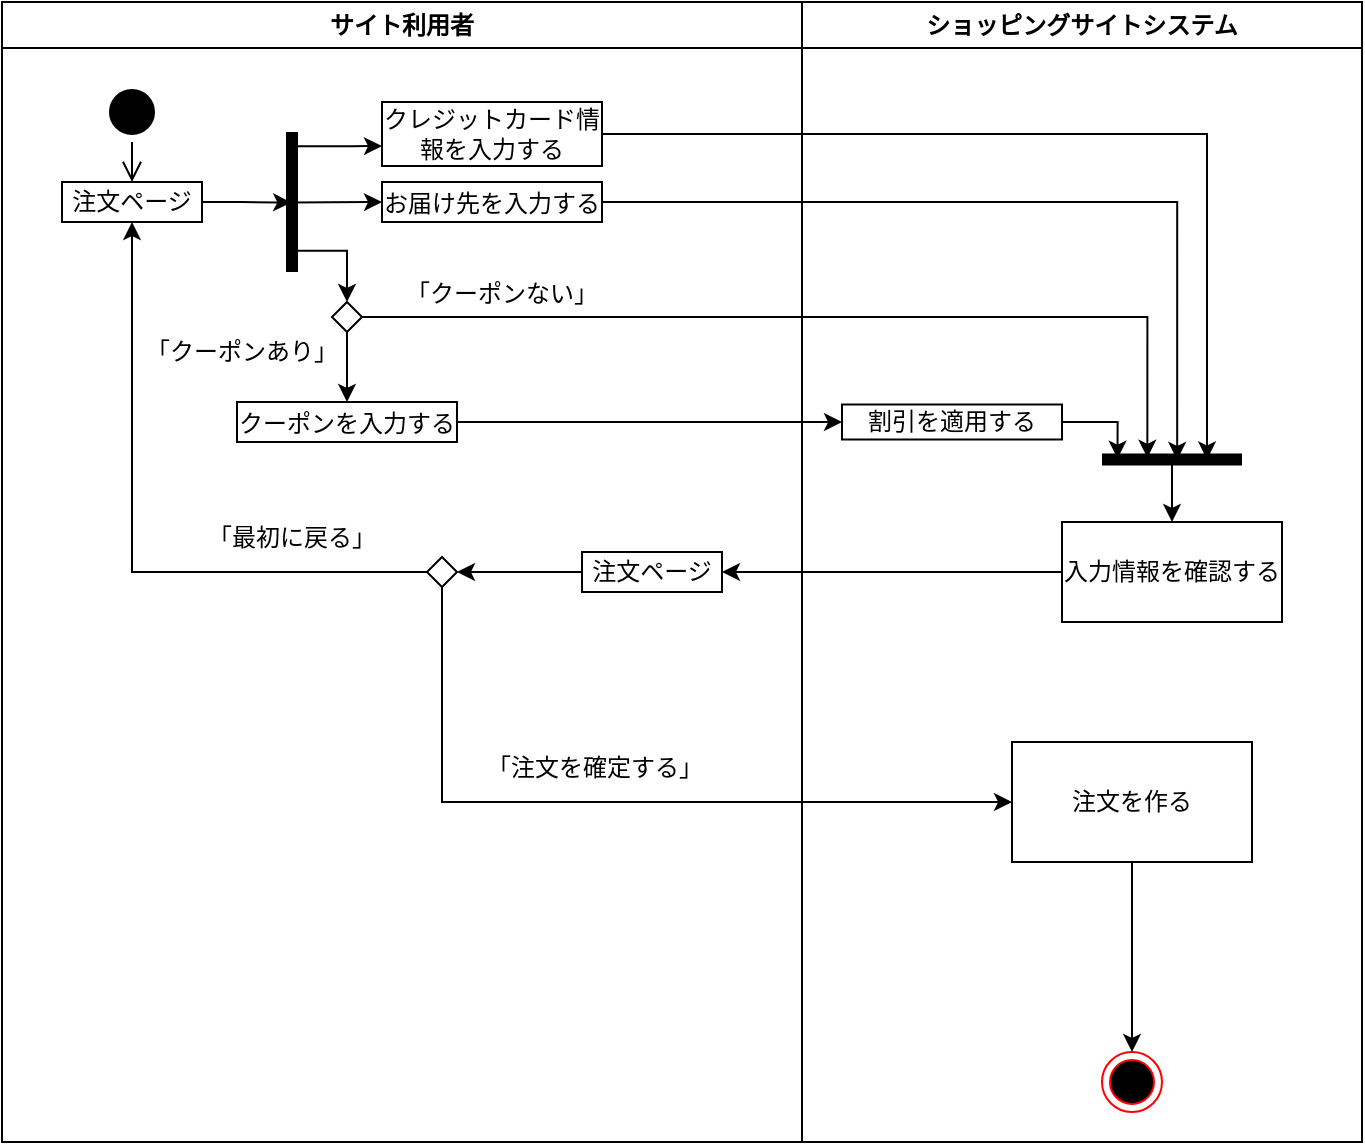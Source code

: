 <mxfile version="14.6.13" type="device"><diagram name="Page-1" id="e7e014a7-5840-1c2e-5031-d8a46d1fe8dd"><mxGraphModel dx="716" dy="529" grid="1" gridSize="10" guides="1" tooltips="1" connect="1" arrows="1" fold="1" page="1" pageScale="1" pageWidth="1169" pageHeight="826" background="#ffffff" math="0" shadow="0"><root><mxCell id="0"/><mxCell id="1" parent="0"/><mxCell id="2" value="サイト利用者" style="swimlane;whiteSpace=wrap;" parent="1" vertex="1"><mxGeometry x="20" y="30" width="400" height="570" as="geometry"/></mxCell><mxCell id="5" value="" style="ellipse;shape=startState;fillColor=#000000;" parent="2" vertex="1"><mxGeometry x="50" y="40" width="30" height="30" as="geometry"/></mxCell><mxCell id="6" value="" style="edgeStyle=elbowEdgeStyle;elbow=horizontal;verticalAlign=bottom;endArrow=open;endSize=8;endFill=1;rounded=0" parent="2" source="5" target="7" edge="1"><mxGeometry x="120" y="40" as="geometry"><mxPoint x="135" y="110" as="targetPoint"/></mxGeometry></mxCell><mxCell id="7" value="注文ページ" style="whiteSpace=wrap;" parent="2" vertex="1"><mxGeometry x="30" y="90" width="70" height="20" as="geometry"/></mxCell><mxCell id="8" value="クレジットカード情報を入力する" style="whiteSpace=wrap;" parent="2" vertex="1"><mxGeometry x="190" y="50" width="110" height="32" as="geometry"/></mxCell><mxCell id="9" value="" style="endArrow=classic;rounded=0;exitX=0.504;exitY=0.51;exitDx=0;exitDy=0;exitPerimeter=0;entryX=0;entryY=0.5;entryDx=0;entryDy=0;" parent="2" source="25" target="EPU7uIO6Ex4KSyryRr2V-47" edge="1"><mxGeometry relative="1" as="geometry"><mxPoint x="132" y="150" as="sourcePoint"/><mxPoint x="175" y="200" as="targetPoint"/></mxGeometry></mxCell><mxCell id="25" value="" style="shape=line;strokeWidth=6;rotation=90;" parent="2" vertex="1"><mxGeometry x="110" y="90" width="70" height="20" as="geometry"/></mxCell><mxCell id="EPU7uIO6Ex4KSyryRr2V-42" style="edgeStyle=orthogonalEdgeStyle;rounded=0;orthogonalLoop=1;jettySize=auto;html=1;exitX=1;exitY=0.5;exitDx=0;exitDy=0;entryX=0.504;entryY=0.52;entryDx=0;entryDy=0;entryPerimeter=0;" edge="1" parent="2" source="7" target="25"><mxGeometry relative="1" as="geometry"><mxPoint x="245" y="110" as="targetPoint"/></mxGeometry></mxCell><mxCell id="EPU7uIO6Ex4KSyryRr2V-44" style="edgeStyle=orthogonalEdgeStyle;rounded=0;orthogonalLoop=1;jettySize=auto;html=1;exitX=0.101;exitY=0.519;exitDx=0;exitDy=0;exitPerimeter=0;strokeColor=#000000;" edge="1" parent="2" source="25"><mxGeometry relative="1" as="geometry"><mxPoint x="190" y="72" as="targetPoint"/><mxPoint x="145" y="74.5" as="sourcePoint"/></mxGeometry></mxCell><mxCell id="EPU7uIO6Ex4KSyryRr2V-47" value="お届け先を入力する" style="" vertex="1" parent="2"><mxGeometry x="190" y="90" width="110" height="20" as="geometry"/></mxCell><mxCell id="EPU7uIO6Ex4KSyryRr2V-48" value="クーポンを入力する" style="" vertex="1" parent="2"><mxGeometry x="117.5" y="200" width="110" height="20" as="geometry"/></mxCell><mxCell id="EPU7uIO6Ex4KSyryRr2V-45" style="edgeStyle=orthogonalEdgeStyle;rounded=0;orthogonalLoop=1;jettySize=auto;html=1;strokeColor=#000000;entryX=0.5;entryY=0;entryDx=0;entryDy=0;exitX=0.848;exitY=0.407;exitDx=0;exitDy=0;exitPerimeter=0;" edge="1" parent="2" source="25" target="EPU7uIO6Ex4KSyryRr2V-49"><mxGeometry relative="1" as="geometry"><mxPoint x="340" y="130" as="targetPoint"/><mxPoint x="120" y="140" as="sourcePoint"/></mxGeometry></mxCell><mxCell id="EPU7uIO6Ex4KSyryRr2V-50" style="edgeStyle=orthogonalEdgeStyle;rounded=0;orthogonalLoop=1;jettySize=auto;html=1;exitX=0.5;exitY=1;exitDx=0;exitDy=0;entryX=0.5;entryY=0;entryDx=0;entryDy=0;strokeColor=#000000;" edge="1" parent="2" source="EPU7uIO6Ex4KSyryRr2V-49" target="EPU7uIO6Ex4KSyryRr2V-48"><mxGeometry relative="1" as="geometry"/></mxCell><mxCell id="EPU7uIO6Ex4KSyryRr2V-49" value="" style="rhombus;whiteSpace=wrap;html=1;strokeColor=#000000;fillColor=none;" vertex="1" parent="2"><mxGeometry x="165" y="150" width="15" height="15" as="geometry"/></mxCell><mxCell id="EPU7uIO6Ex4KSyryRr2V-54" value="「クーポンあり」" style="text;html=1;strokeColor=none;fillColor=none;align=center;verticalAlign=middle;whiteSpace=wrap;rounded=0;" vertex="1" parent="2"><mxGeometry x="70" y="165" width="100" height="20" as="geometry"/></mxCell><mxCell id="EPU7uIO6Ex4KSyryRr2V-55" value="「クーポンない」" style="text;html=1;strokeColor=none;fillColor=none;align=center;verticalAlign=middle;whiteSpace=wrap;rounded=0;" vertex="1" parent="2"><mxGeometry x="200" y="136" width="100" height="20" as="geometry"/></mxCell><mxCell id="EPU7uIO6Ex4KSyryRr2V-68" value="" style="rhombus;whiteSpace=wrap;html=1;" vertex="1" parent="2"><mxGeometry x="212.5" y="277.5" width="15" height="15" as="geometry"/></mxCell><mxCell id="EPU7uIO6Ex4KSyryRr2V-71" style="edgeStyle=orthogonalEdgeStyle;rounded=0;orthogonalLoop=1;jettySize=auto;html=1;exitX=0;exitY=0.5;exitDx=0;exitDy=0;entryX=0.5;entryY=1;entryDx=0;entryDy=0;strokeColor=#000000;" edge="1" parent="2" source="EPU7uIO6Ex4KSyryRr2V-68" target="7"><mxGeometry relative="1" as="geometry"/></mxCell><mxCell id="EPU7uIO6Ex4KSyryRr2V-73" value="「注文を確定する」" style="text;html=1;strokeColor=none;fillColor=none;align=center;verticalAlign=middle;whiteSpace=wrap;rounded=0;" vertex="1" parent="2"><mxGeometry x="240" y="373" width="112.5" height="20" as="geometry"/></mxCell><mxCell id="EPU7uIO6Ex4KSyryRr2V-76" style="edgeStyle=orthogonalEdgeStyle;rounded=0;orthogonalLoop=1;jettySize=auto;html=1;exitX=0;exitY=0.5;exitDx=0;exitDy=0;entryX=1;entryY=0.5;entryDx=0;entryDy=0;strokeColor=#000000;" edge="1" parent="2" source="EPU7uIO6Ex4KSyryRr2V-75" target="EPU7uIO6Ex4KSyryRr2V-68"><mxGeometry relative="1" as="geometry"/></mxCell><mxCell id="EPU7uIO6Ex4KSyryRr2V-75" value="注文ページ" style="whiteSpace=wrap;" vertex="1" parent="2"><mxGeometry x="290" y="275" width="70" height="20" as="geometry"/></mxCell><mxCell id="EPU7uIO6Ex4KSyryRr2V-74" value="「最初に戻る」" style="text;html=1;strokeColor=none;fillColor=none;align=center;verticalAlign=middle;whiteSpace=wrap;rounded=0;" vertex="1" parent="2"><mxGeometry x="100" y="257.5" width="90" height="20" as="geometry"/></mxCell><mxCell id="3" value="ショッピングサイトシステム" style="swimlane;whiteSpace=wrap;" parent="1" vertex="1"><mxGeometry x="420" y="30" width="280" height="570" as="geometry"/></mxCell><mxCell id="EPU7uIO6Ex4KSyryRr2V-57" value="割引を適用する" style="rounded=0;whiteSpace=wrap;html=1;strokeColor=#000000;fillColor=none;" vertex="1" parent="3"><mxGeometry x="20" y="201.25" width="110" height="17.5" as="geometry"/></mxCell><mxCell id="10" value="入力情報を確認する" style="whiteSpace=wrap;" parent="3" vertex="1"><mxGeometry x="130" y="260" width="110" height="50" as="geometry"/></mxCell><mxCell id="EPU7uIO6Ex4KSyryRr2V-77" value="注文を作る" style="whiteSpace=wrap;html=1;" vertex="1" parent="3"><mxGeometry x="105" y="370" width="120" height="60" as="geometry"/></mxCell><mxCell id="EPU7uIO6Ex4KSyryRr2V-81" value="" style="ellipse;html=1;shape=endState;fillColor=#000000;strokeColor=#ff0000;" vertex="1" parent="3"><mxGeometry x="150" y="525" width="30" height="30" as="geometry"/></mxCell><mxCell id="EPU7uIO6Ex4KSyryRr2V-80" value="" style="edgeStyle=orthogonalEdgeStyle;rounded=0;orthogonalLoop=1;jettySize=auto;html=1;strokeColor=#000000;" edge="1" parent="3" source="EPU7uIO6Ex4KSyryRr2V-77"><mxGeometry relative="1" as="geometry"><mxPoint x="165" y="525" as="targetPoint"/></mxGeometry></mxCell><mxCell id="EPU7uIO6Ex4KSyryRr2V-51" style="edgeStyle=orthogonalEdgeStyle;rounded=0;orthogonalLoop=1;jettySize=auto;html=1;exitX=1;exitY=0.5;exitDx=0;exitDy=0;strokeColor=#000000;entryX=0.676;entryY=0.543;entryDx=0;entryDy=0;entryPerimeter=0;" edge="1" parent="1" source="EPU7uIO6Ex4KSyryRr2V-49" target="EPU7uIO6Ex4KSyryRr2V-62"><mxGeometry relative="1" as="geometry"><mxPoint x="580" y="220" as="targetPoint"/></mxGeometry></mxCell><mxCell id="EPU7uIO6Ex4KSyryRr2V-56" style="edgeStyle=orthogonalEdgeStyle;rounded=0;orthogonalLoop=1;jettySize=auto;html=1;exitX=1;exitY=0.5;exitDx=0;exitDy=0;strokeColor=#000000;" edge="1" parent="1" source="EPU7uIO6Ex4KSyryRr2V-48" target="EPU7uIO6Ex4KSyryRr2V-57"><mxGeometry relative="1" as="geometry"><mxPoint x="570" y="295" as="targetPoint"/></mxGeometry></mxCell><mxCell id="EPU7uIO6Ex4KSyryRr2V-60" style="edgeStyle=orthogonalEdgeStyle;rounded=0;orthogonalLoop=1;jettySize=auto;html=1;exitX=1;exitY=0.5;exitDx=0;exitDy=0;strokeColor=#000000;entryX=0.25;entryY=0.5;entryDx=0;entryDy=0;entryPerimeter=0;" edge="1" parent="1" source="8" target="EPU7uIO6Ex4KSyryRr2V-62"><mxGeometry relative="1" as="geometry"><mxPoint x="625" y="230" as="targetPoint"/></mxGeometry></mxCell><mxCell id="EPU7uIO6Ex4KSyryRr2V-61" style="edgeStyle=orthogonalEdgeStyle;rounded=0;orthogonalLoop=1;jettySize=auto;html=1;exitX=1;exitY=0.5;exitDx=0;exitDy=0;strokeColor=#000000;entryX=0.463;entryY=0.488;entryDx=0;entryDy=0;entryPerimeter=0;" edge="1" parent="1" source="EPU7uIO6Ex4KSyryRr2V-47" target="EPU7uIO6Ex4KSyryRr2V-62"><mxGeometry relative="1" as="geometry"><mxPoint x="608" y="230" as="targetPoint"/></mxGeometry></mxCell><mxCell id="EPU7uIO6Ex4KSyryRr2V-67" value="" style="edgeStyle=orthogonalEdgeStyle;rounded=0;orthogonalLoop=1;jettySize=auto;html=1;strokeColor=#000000;entryX=0.5;entryY=0;entryDx=0;entryDy=0;exitX=0.542;exitY=0.405;exitDx=0;exitDy=0;exitPerimeter=0;" edge="1" parent="1" source="EPU7uIO6Ex4KSyryRr2V-62" target="10"><mxGeometry relative="1" as="geometry"><mxPoint x="720" y="258.75" as="targetPoint"/></mxGeometry></mxCell><mxCell id="EPU7uIO6Ex4KSyryRr2V-62" value="" style="shape=line;strokeWidth=6;rotation=-180;" vertex="1" parent="1"><mxGeometry x="570" y="248.75" width="70" height="20" as="geometry"/></mxCell><mxCell id="EPU7uIO6Ex4KSyryRr2V-63" style="edgeStyle=orthogonalEdgeStyle;rounded=0;orthogonalLoop=1;jettySize=auto;html=1;exitX=1;exitY=0.5;exitDx=0;exitDy=0;entryX=0.889;entryY=0.522;entryDx=0;entryDy=0;entryPerimeter=0;strokeColor=#000000;" edge="1" parent="1" source="EPU7uIO6Ex4KSyryRr2V-57" target="EPU7uIO6Ex4KSyryRr2V-62"><mxGeometry relative="1" as="geometry"/></mxCell><mxCell id="EPU7uIO6Ex4KSyryRr2V-69" value="" style="edgeStyle=orthogonalEdgeStyle;rounded=0;orthogonalLoop=1;jettySize=auto;html=1;strokeColor=#000000;entryX=1;entryY=0.5;entryDx=0;entryDy=0;" edge="1" parent="1" source="10" target="EPU7uIO6Ex4KSyryRr2V-75"><mxGeometry relative="1" as="geometry"><mxPoint x="400" y="315" as="targetPoint"/></mxGeometry></mxCell><mxCell id="EPU7uIO6Ex4KSyryRr2V-78" value="" style="edgeStyle=orthogonalEdgeStyle;rounded=0;orthogonalLoop=1;jettySize=auto;html=1;strokeColor=#000000;entryX=0;entryY=0.5;entryDx=0;entryDy=0;" edge="1" parent="1" source="EPU7uIO6Ex4KSyryRr2V-68" target="EPU7uIO6Ex4KSyryRr2V-77"><mxGeometry relative="1" as="geometry"><Array as="points"><mxPoint x="240" y="430"/></Array></mxGeometry></mxCell></root></mxGraphModel></diagram></mxfile>
